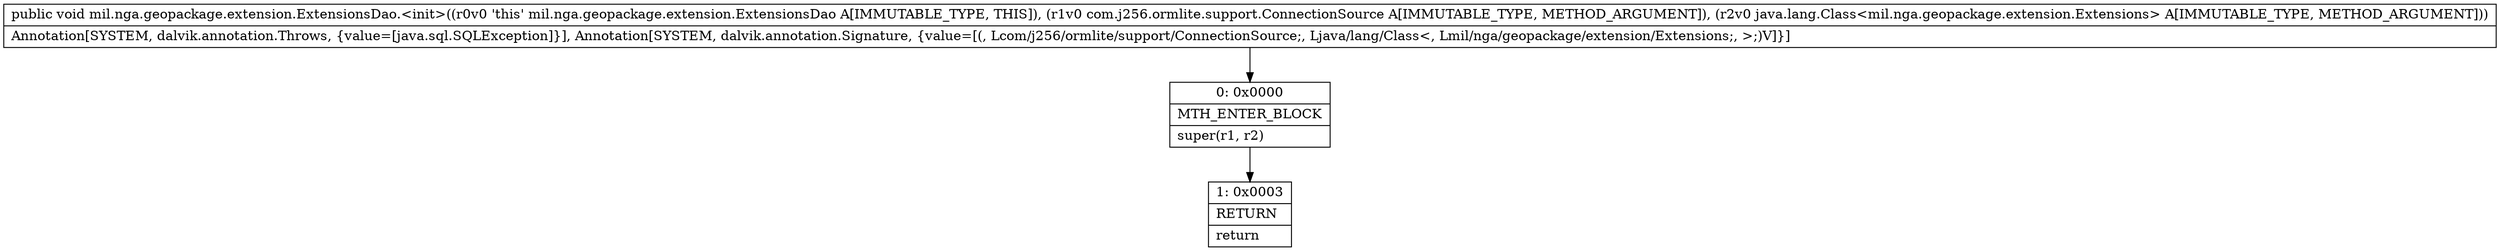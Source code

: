 digraph "CFG formil.nga.geopackage.extension.ExtensionsDao.\<init\>(Lcom\/j256\/ormlite\/support\/ConnectionSource;Ljava\/lang\/Class;)V" {
Node_0 [shape=record,label="{0\:\ 0x0000|MTH_ENTER_BLOCK\l|super(r1, r2)\l}"];
Node_1 [shape=record,label="{1\:\ 0x0003|RETURN\l|return\l}"];
MethodNode[shape=record,label="{public void mil.nga.geopackage.extension.ExtensionsDao.\<init\>((r0v0 'this' mil.nga.geopackage.extension.ExtensionsDao A[IMMUTABLE_TYPE, THIS]), (r1v0 com.j256.ormlite.support.ConnectionSource A[IMMUTABLE_TYPE, METHOD_ARGUMENT]), (r2v0 java.lang.Class\<mil.nga.geopackage.extension.Extensions\> A[IMMUTABLE_TYPE, METHOD_ARGUMENT]))  | Annotation[SYSTEM, dalvik.annotation.Throws, \{value=[java.sql.SQLException]\}], Annotation[SYSTEM, dalvik.annotation.Signature, \{value=[(, Lcom\/j256\/ormlite\/support\/ConnectionSource;, Ljava\/lang\/Class\<, Lmil\/nga\/geopackage\/extension\/Extensions;, \>;)V]\}]\l}"];
MethodNode -> Node_0;
Node_0 -> Node_1;
}

